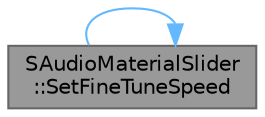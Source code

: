 digraph "SAudioMaterialSlider::SetFineTuneSpeed"
{
 // INTERACTIVE_SVG=YES
 // LATEX_PDF_SIZE
  bgcolor="transparent";
  edge [fontname=Helvetica,fontsize=10,labelfontname=Helvetica,labelfontsize=10];
  node [fontname=Helvetica,fontsize=10,shape=box,height=0.2,width=0.4];
  rankdir="LR";
  Node1 [id="Node000001",label="SAudioMaterialSlider\l::SetFineTuneSpeed",height=0.2,width=0.4,color="gray40", fillcolor="grey60", style="filled", fontcolor="black",tooltip="Set the FineTuneSpeed attribute."];
  Node1 -> Node1 [id="edge1_Node000001_Node000001",color="steelblue1",style="solid",tooltip=" "];
}
